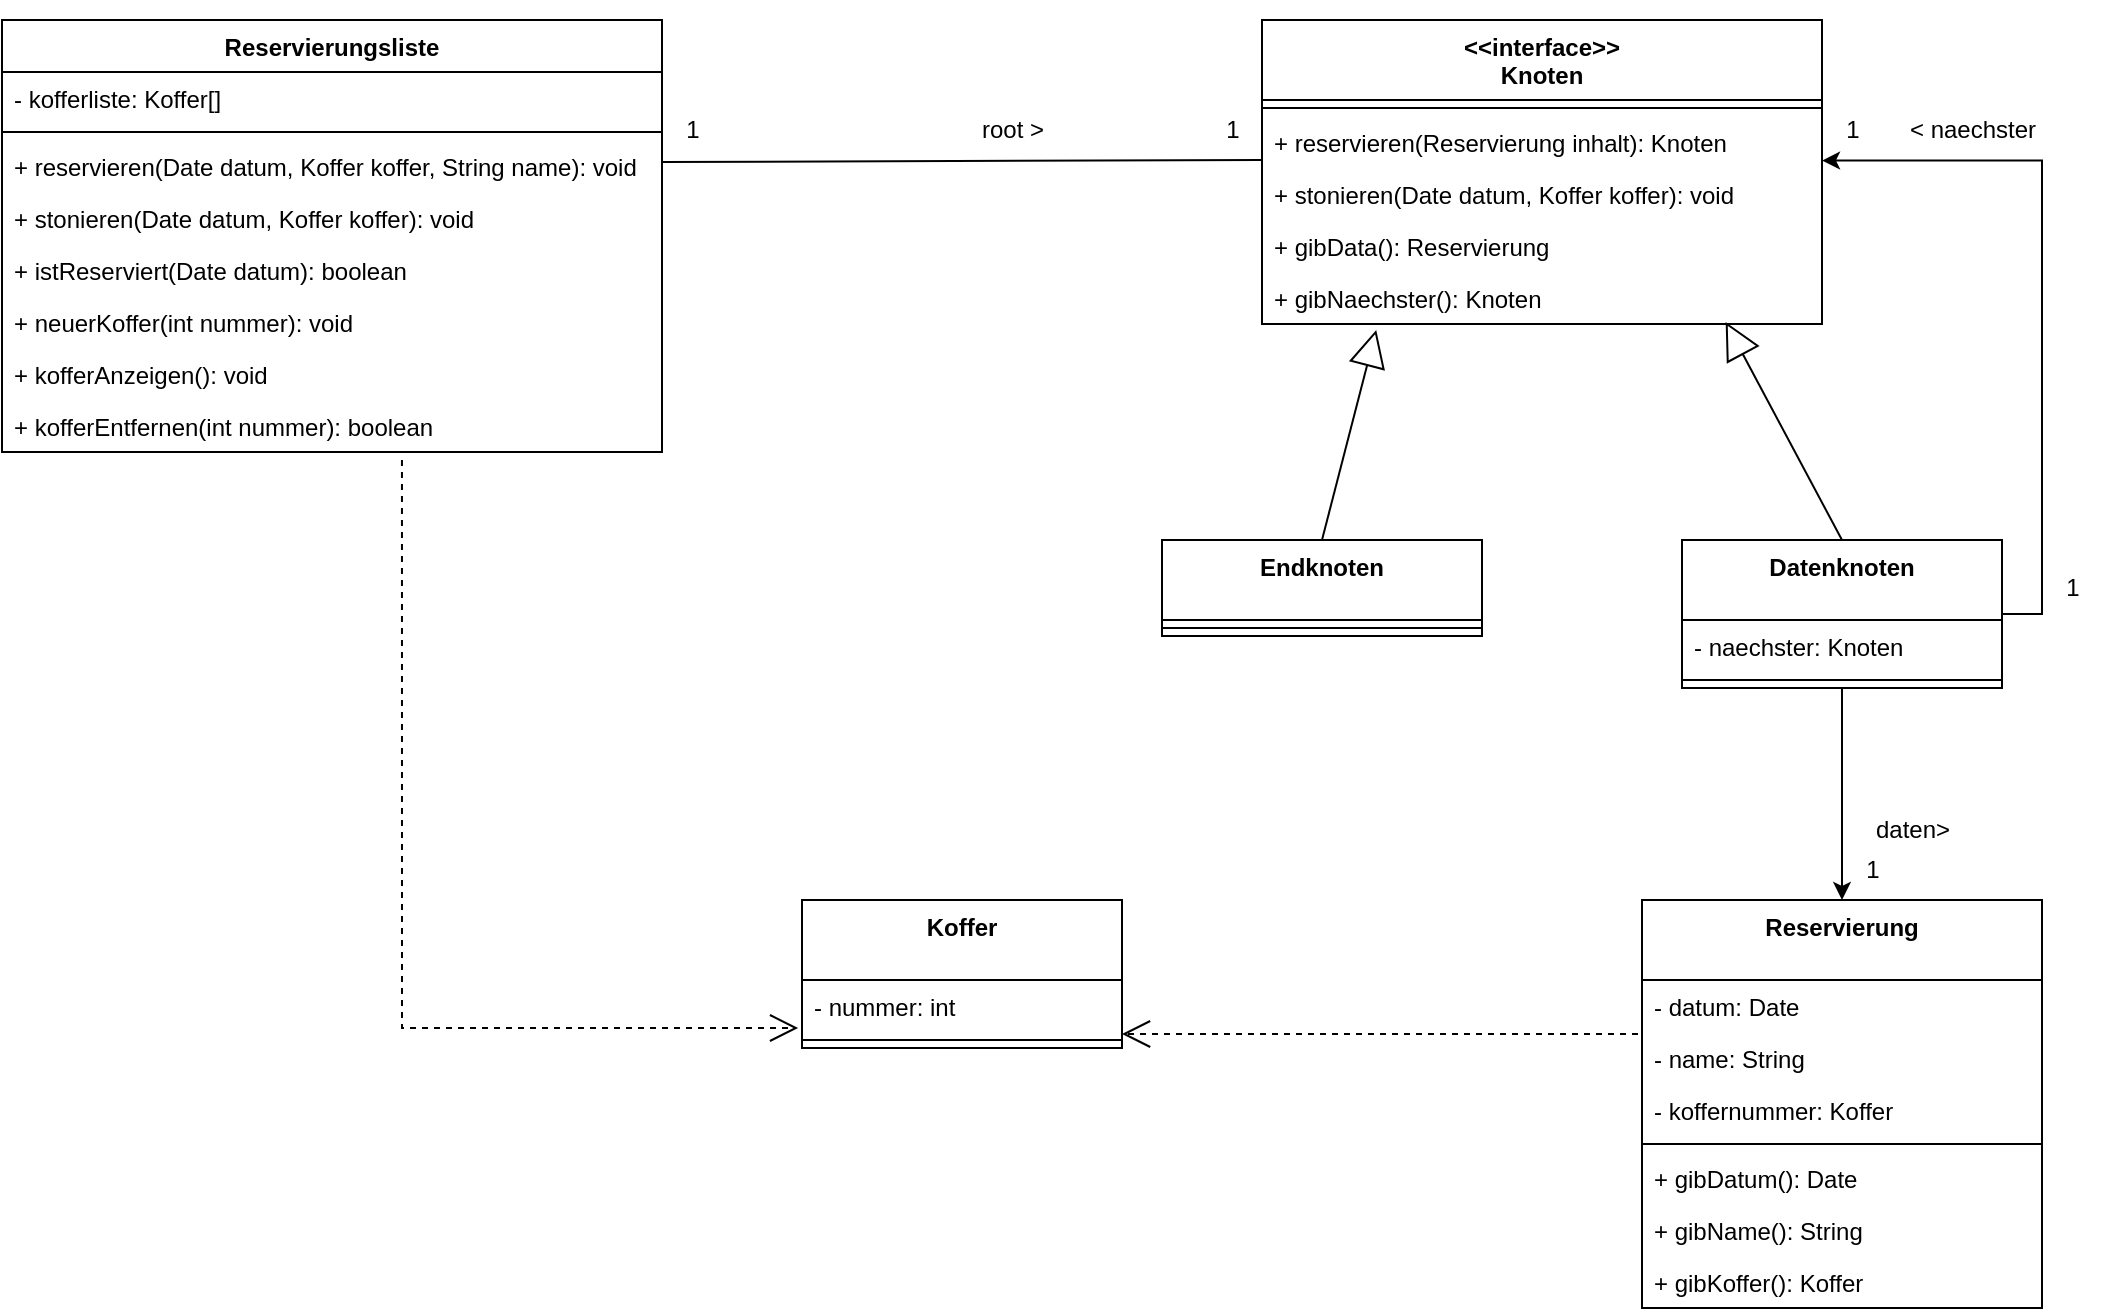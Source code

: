 <mxfile version="20.7.4" type="device"><diagram name="Seite-1" id="2Pnt4BpfulIpVQop6G8H"><mxGraphModel dx="1418" dy="828" grid="1" gridSize="10" guides="1" tooltips="1" connect="1" arrows="1" fold="1" page="1" pageScale="1" pageWidth="827" pageHeight="1169" math="0" shadow="0"><root><mxCell id="0"/><mxCell id="1" parent="0"/><mxCell id="GG09bQPDJOTjV2dfAbOx-1" value="Reservierung" style="swimlane;fontStyle=1;align=center;verticalAlign=top;childLayout=stackLayout;horizontal=1;startSize=40;horizontalStack=0;resizeParent=1;resizeParentMax=0;resizeLast=0;collapsible=1;marginBottom=0;" parent="1" vertex="1"><mxGeometry x="980" y="570" width="200" height="204" as="geometry"/></mxCell><mxCell id="GG09bQPDJOTjV2dfAbOx-2" value="- datum: Date" style="text;strokeColor=none;fillColor=none;align=left;verticalAlign=top;spacingLeft=4;spacingRight=4;overflow=hidden;rotatable=0;points=[[0,0.5],[1,0.5]];portConstraint=eastwest;" parent="GG09bQPDJOTjV2dfAbOx-1" vertex="1"><mxGeometry y="40" width="200" height="26" as="geometry"/></mxCell><mxCell id="GG09bQPDJOTjV2dfAbOx-3" value="- name: String" style="text;strokeColor=none;fillColor=none;align=left;verticalAlign=top;spacingLeft=4;spacingRight=4;overflow=hidden;rotatable=0;points=[[0,0.5],[1,0.5]];portConstraint=eastwest;" parent="GG09bQPDJOTjV2dfAbOx-1" vertex="1"><mxGeometry y="66" width="200" height="26" as="geometry"/></mxCell><mxCell id="GG09bQPDJOTjV2dfAbOx-4" value="- koffernummer: Koffer" style="text;strokeColor=none;fillColor=none;align=left;verticalAlign=top;spacingLeft=4;spacingRight=4;overflow=hidden;rotatable=0;points=[[0,0.5],[1,0.5]];portConstraint=eastwest;" parent="GG09bQPDJOTjV2dfAbOx-1" vertex="1"><mxGeometry y="92" width="200" height="26" as="geometry"/></mxCell><mxCell id="GG09bQPDJOTjV2dfAbOx-5" value="" style="line;strokeWidth=1;fillColor=none;align=left;verticalAlign=middle;spacingTop=-1;spacingLeft=3;spacingRight=3;rotatable=0;labelPosition=right;points=[];portConstraint=eastwest;strokeColor=inherit;" parent="GG09bQPDJOTjV2dfAbOx-1" vertex="1"><mxGeometry y="118" width="200" height="8" as="geometry"/></mxCell><mxCell id="GG09bQPDJOTjV2dfAbOx-6" value="+ gibDatum(): Date" style="text;strokeColor=none;fillColor=none;align=left;verticalAlign=top;spacingLeft=4;spacingRight=4;overflow=hidden;rotatable=0;points=[[0,0.5],[1,0.5]];portConstraint=eastwest;" parent="GG09bQPDJOTjV2dfAbOx-1" vertex="1"><mxGeometry y="126" width="200" height="26" as="geometry"/></mxCell><mxCell id="KlfiDYNAokehNlhyUkAq-2" value="+ gibName(): String" style="text;strokeColor=none;fillColor=none;align=left;verticalAlign=top;spacingLeft=4;spacingRight=4;overflow=hidden;rotatable=0;points=[[0,0.5],[1,0.5]];portConstraint=eastwest;" parent="GG09bQPDJOTjV2dfAbOx-1" vertex="1"><mxGeometry y="152" width="200" height="26" as="geometry"/></mxCell><mxCell id="KlfiDYNAokehNlhyUkAq-3" value="+ gibKoffer(): Koffer" style="text;strokeColor=none;fillColor=none;align=left;verticalAlign=top;spacingLeft=4;spacingRight=4;overflow=hidden;rotatable=0;points=[[0,0.5],[1,0.5]];portConstraint=eastwest;" parent="GG09bQPDJOTjV2dfAbOx-1" vertex="1"><mxGeometry y="178" width="200" height="26" as="geometry"/></mxCell><mxCell id="GG09bQPDJOTjV2dfAbOx-7" value="Reservierungsliste" style="swimlane;fontStyle=1;align=center;verticalAlign=top;childLayout=stackLayout;horizontal=1;startSize=26;horizontalStack=0;resizeParent=1;resizeParentMax=0;resizeLast=0;collapsible=1;marginBottom=0;" parent="1" vertex="1"><mxGeometry x="160" y="130" width="330" height="216" as="geometry"/></mxCell><mxCell id="GG09bQPDJOTjV2dfAbOx-8" value="- kofferliste: Koffer[]" style="text;strokeColor=none;fillColor=none;align=left;verticalAlign=top;spacingLeft=4;spacingRight=4;overflow=hidden;rotatable=0;points=[[0,0.5],[1,0.5]];portConstraint=eastwest;" parent="GG09bQPDJOTjV2dfAbOx-7" vertex="1"><mxGeometry y="26" width="330" height="26" as="geometry"/></mxCell><mxCell id="GG09bQPDJOTjV2dfAbOx-9" value="" style="line;strokeWidth=1;fillColor=none;align=left;verticalAlign=middle;spacingTop=-1;spacingLeft=3;spacingRight=3;rotatable=0;labelPosition=right;points=[];portConstraint=eastwest;strokeColor=inherit;" parent="GG09bQPDJOTjV2dfAbOx-7" vertex="1"><mxGeometry y="52" width="330" height="8" as="geometry"/></mxCell><mxCell id="GG09bQPDJOTjV2dfAbOx-10" value="+ reservieren(Date datum, Koffer koffer, String name): void" style="text;strokeColor=none;fillColor=none;align=left;verticalAlign=top;spacingLeft=4;spacingRight=4;overflow=hidden;rotatable=0;points=[[0,0.5],[1,0.5]];portConstraint=eastwest;" parent="GG09bQPDJOTjV2dfAbOx-7" vertex="1"><mxGeometry y="60" width="330" height="26" as="geometry"/></mxCell><mxCell id="GG09bQPDJOTjV2dfAbOx-11" value="+ stonieren(Date datum, Koffer koffer): void" style="text;strokeColor=none;fillColor=none;align=left;verticalAlign=top;spacingLeft=4;spacingRight=4;overflow=hidden;rotatable=0;points=[[0,0.5],[1,0.5]];portConstraint=eastwest;" parent="GG09bQPDJOTjV2dfAbOx-7" vertex="1"><mxGeometry y="86" width="330" height="26" as="geometry"/></mxCell><mxCell id="DYJYWBsRvA1DzsSXrWgL-1" value="+ istReserviert(Date datum): boolean" style="text;strokeColor=none;fillColor=none;align=left;verticalAlign=top;spacingLeft=4;spacingRight=4;overflow=hidden;rotatable=0;points=[[0,0.5],[1,0.5]];portConstraint=eastwest;" parent="GG09bQPDJOTjV2dfAbOx-7" vertex="1"><mxGeometry y="112" width="330" height="26" as="geometry"/></mxCell><mxCell id="hLVEEf-DrDABM8D7n_xX-1" value="+ neuerKoffer(int nummer): void" style="text;strokeColor=none;fillColor=none;align=left;verticalAlign=top;spacingLeft=4;spacingRight=4;overflow=hidden;rotatable=0;points=[[0,0.5],[1,0.5]];portConstraint=eastwest;" parent="GG09bQPDJOTjV2dfAbOx-7" vertex="1"><mxGeometry y="138" width="330" height="26" as="geometry"/></mxCell><mxCell id="hLVEEf-DrDABM8D7n_xX-2" value="+ kofferAnzeigen(): void" style="text;strokeColor=none;fillColor=none;align=left;verticalAlign=top;spacingLeft=4;spacingRight=4;overflow=hidden;rotatable=0;points=[[0,0.5],[1,0.5]];portConstraint=eastwest;" parent="GG09bQPDJOTjV2dfAbOx-7" vertex="1"><mxGeometry y="164" width="330" height="26" as="geometry"/></mxCell><mxCell id="hLVEEf-DrDABM8D7n_xX-3" value="+ kofferEntfernen(int nummer): boolean" style="text;strokeColor=none;fillColor=none;align=left;verticalAlign=top;spacingLeft=4;spacingRight=4;overflow=hidden;rotatable=0;points=[[0,0.5],[1,0.5]];portConstraint=eastwest;" parent="GG09bQPDJOTjV2dfAbOx-7" vertex="1"><mxGeometry y="190" width="330" height="26" as="geometry"/></mxCell><mxCell id="GG09bQPDJOTjV2dfAbOx-12" style="edgeStyle=orthogonalEdgeStyle;rounded=0;orthogonalLoop=1;jettySize=auto;html=1;exitX=0.5;exitY=1;exitDx=0;exitDy=0;entryX=0.5;entryY=0;entryDx=0;entryDy=0;" parent="1" source="GG09bQPDJOTjV2dfAbOx-13" target="GG09bQPDJOTjV2dfAbOx-1" edge="1"><mxGeometry relative="1" as="geometry"/></mxCell><mxCell id="hLVEEf-DrDABM8D7n_xX-9" style="edgeStyle=orthogonalEdgeStyle;rounded=0;orthogonalLoop=1;jettySize=auto;html=1;exitX=1;exitY=0.5;exitDx=0;exitDy=0;entryX=1;entryY=0.857;entryDx=0;entryDy=0;entryPerimeter=0;" parent="1" source="GG09bQPDJOTjV2dfAbOx-13" target="GG09bQPDJOTjV2dfAbOx-27" edge="1"><mxGeometry relative="1" as="geometry"/></mxCell><mxCell id="GG09bQPDJOTjV2dfAbOx-13" value="Datenknoten" style="swimlane;fontStyle=1;align=center;verticalAlign=top;childLayout=stackLayout;horizontal=1;startSize=40;horizontalStack=0;resizeParent=1;resizeParentMax=0;resizeLast=0;collapsible=1;marginBottom=0;" parent="1" vertex="1"><mxGeometry x="1000" y="390" width="160" height="74" as="geometry"/></mxCell><mxCell id="GG09bQPDJOTjV2dfAbOx-14" value="- naechster: Knoten" style="text;strokeColor=none;fillColor=none;align=left;verticalAlign=top;spacingLeft=4;spacingRight=4;overflow=hidden;rotatable=0;points=[[0,0.5],[1,0.5]];portConstraint=eastwest;" parent="GG09bQPDJOTjV2dfAbOx-13" vertex="1"><mxGeometry y="40" width="160" height="26" as="geometry"/></mxCell><mxCell id="GG09bQPDJOTjV2dfAbOx-15" value="" style="line;strokeWidth=1;fillColor=none;align=left;verticalAlign=middle;spacingTop=-1;spacingLeft=3;spacingRight=3;rotatable=0;labelPosition=right;points=[];portConstraint=eastwest;strokeColor=inherit;" parent="GG09bQPDJOTjV2dfAbOx-13" vertex="1"><mxGeometry y="66" width="160" height="8" as="geometry"/></mxCell><mxCell id="GG09bQPDJOTjV2dfAbOx-18" value="1" style="text;html=1;align=center;verticalAlign=middle;resizable=0;points=[];autosize=1;strokeColor=none;fillColor=none;" parent="1" vertex="1"><mxGeometry x="1050" y="120" width="30" height="30" as="geometry"/></mxCell><mxCell id="GG09bQPDJOTjV2dfAbOx-19" value="&amp;lt; naechster" style="text;html=1;align=center;verticalAlign=middle;resizable=0;points=[];autosize=1;strokeColor=none;fillColor=none;" parent="1" vertex="1"><mxGeometry x="1100" y="170" width="90" height="30" as="geometry"/></mxCell><mxCell id="GG09bQPDJOTjV2dfAbOx-20" value="Endknoten" style="swimlane;fontStyle=1;align=center;verticalAlign=top;childLayout=stackLayout;horizontal=1;startSize=40;horizontalStack=0;resizeParent=1;resizeParentMax=0;resizeLast=0;collapsible=1;marginBottom=0;" parent="1" vertex="1"><mxGeometry x="740" y="390" width="160" height="48" as="geometry"/></mxCell><mxCell id="GG09bQPDJOTjV2dfAbOx-22" value="" style="line;strokeWidth=1;fillColor=none;align=left;verticalAlign=middle;spacingTop=-1;spacingLeft=3;spacingRight=3;rotatable=0;labelPosition=right;points=[];portConstraint=eastwest;strokeColor=inherit;" parent="GG09bQPDJOTjV2dfAbOx-20" vertex="1"><mxGeometry y="40" width="160" height="8" as="geometry"/></mxCell><mxCell id="GG09bQPDJOTjV2dfAbOx-24" value="&lt;&lt;interface&gt;&gt;&#10;Knoten" style="swimlane;fontStyle=1;align=center;verticalAlign=top;childLayout=stackLayout;horizontal=1;startSize=40;horizontalStack=0;resizeParent=1;resizeParentMax=0;resizeLast=0;collapsible=1;marginBottom=0;" parent="1" vertex="1"><mxGeometry x="790" y="130" width="280" height="152" as="geometry"/></mxCell><mxCell id="GG09bQPDJOTjV2dfAbOx-26" value="" style="line;strokeWidth=1;fillColor=none;align=left;verticalAlign=middle;spacingTop=-1;spacingLeft=3;spacingRight=3;rotatable=0;labelPosition=right;points=[];portConstraint=eastwest;strokeColor=inherit;" parent="GG09bQPDJOTjV2dfAbOx-24" vertex="1"><mxGeometry y="40" width="280" height="8" as="geometry"/></mxCell><mxCell id="GG09bQPDJOTjV2dfAbOx-27" value="+ reservieren(Reservierung inhalt): Knoten" style="text;strokeColor=none;fillColor=none;align=left;verticalAlign=top;spacingLeft=4;spacingRight=4;overflow=hidden;rotatable=0;points=[[0,0.5],[1,0.5]];portConstraint=eastwest;" parent="GG09bQPDJOTjV2dfAbOx-24" vertex="1"><mxGeometry y="48" width="280" height="26" as="geometry"/></mxCell><mxCell id="hLVEEf-DrDABM8D7n_xX-4" value="+ stonieren(Date datum, Koffer koffer): void" style="text;strokeColor=none;fillColor=none;align=left;verticalAlign=top;spacingLeft=4;spacingRight=4;overflow=hidden;rotatable=0;points=[[0,0.5],[1,0.5]];portConstraint=eastwest;" parent="GG09bQPDJOTjV2dfAbOx-24" vertex="1"><mxGeometry y="74" width="280" height="26" as="geometry"/></mxCell><mxCell id="hLVEEf-DrDABM8D7n_xX-5" value="+ gibData(): Reservierung" style="text;strokeColor=none;fillColor=none;align=left;verticalAlign=top;spacingLeft=4;spacingRight=4;overflow=hidden;rotatable=0;points=[[0,0.5],[1,0.5]];portConstraint=eastwest;" parent="GG09bQPDJOTjV2dfAbOx-24" vertex="1"><mxGeometry y="100" width="280" height="26" as="geometry"/></mxCell><mxCell id="hLVEEf-DrDABM8D7n_xX-6" value="+ gibNaechster(): Knoten" style="text;strokeColor=none;fillColor=none;align=left;verticalAlign=top;spacingLeft=4;spacingRight=4;overflow=hidden;rotatable=0;points=[[0,0.5],[1,0.5]];portConstraint=eastwest;" parent="GG09bQPDJOTjV2dfAbOx-24" vertex="1"><mxGeometry y="126" width="280" height="26" as="geometry"/></mxCell><mxCell id="GG09bQPDJOTjV2dfAbOx-28" value="" style="endArrow=block;endSize=16;endFill=0;html=1;rounded=0;exitX=0.5;exitY=0;exitDx=0;exitDy=0;entryX=0.204;entryY=1.115;entryDx=0;entryDy=0;entryPerimeter=0;" parent="1" source="GG09bQPDJOTjV2dfAbOx-20" target="hLVEEf-DrDABM8D7n_xX-6" edge="1"><mxGeometry width="160" relative="1" as="geometry"><mxPoint x="670" y="324.0" as="sourcePoint"/><mxPoint x="830" y="250.0" as="targetPoint"/></mxGeometry></mxCell><mxCell id="GG09bQPDJOTjV2dfAbOx-29" value="" style="endArrow=block;endSize=16;endFill=0;html=1;rounded=0;exitX=0.5;exitY=0;exitDx=0;exitDy=0;entryX=0.828;entryY=0.962;entryDx=0;entryDy=0;entryPerimeter=0;" parent="1" source="GG09bQPDJOTjV2dfAbOx-13" target="hLVEEf-DrDABM8D7n_xX-6" edge="1"><mxGeometry width="160" relative="1" as="geometry"><mxPoint x="850" y="320" as="sourcePoint"/><mxPoint x="927.76" y="242.002" as="targetPoint"/></mxGeometry></mxCell><mxCell id="GG09bQPDJOTjV2dfAbOx-30" value="root &amp;gt;" style="text;html=1;align=center;verticalAlign=middle;resizable=0;points=[];autosize=1;strokeColor=none;fillColor=none;" parent="1" vertex="1"><mxGeometry x="640" y="170" width="50" height="30" as="geometry"/></mxCell><mxCell id="GG09bQPDJOTjV2dfAbOx-31" value="1" style="text;html=1;align=center;verticalAlign=middle;resizable=0;points=[];autosize=1;strokeColor=none;fillColor=none;" parent="1" vertex="1"><mxGeometry x="760" y="170" width="30" height="30" as="geometry"/></mxCell><mxCell id="GG09bQPDJOTjV2dfAbOx-32" value="daten&amp;gt;" style="text;html=1;align=center;verticalAlign=middle;resizable=0;points=[];autosize=1;strokeColor=none;fillColor=none;" parent="1" vertex="1"><mxGeometry x="1085" y="520" width="60" height="30" as="geometry"/></mxCell><mxCell id="GG09bQPDJOTjV2dfAbOx-33" value="1" style="text;html=1;align=center;verticalAlign=middle;resizable=0;points=[];autosize=1;strokeColor=none;fillColor=none;" parent="1" vertex="1"><mxGeometry x="1080" y="540" width="30" height="30" as="geometry"/></mxCell><mxCell id="GG09bQPDJOTjV2dfAbOx-34" value="Koffer" style="swimlane;fontStyle=1;align=center;verticalAlign=top;childLayout=stackLayout;horizontal=1;startSize=40;horizontalStack=0;resizeParent=1;resizeParentMax=0;resizeLast=0;collapsible=1;marginBottom=0;" parent="1" vertex="1"><mxGeometry x="560" y="570" width="160" height="74" as="geometry"/></mxCell><mxCell id="GG09bQPDJOTjV2dfAbOx-35" value="- nummer: int" style="text;strokeColor=none;fillColor=none;align=left;verticalAlign=top;spacingLeft=4;spacingRight=4;overflow=hidden;rotatable=0;points=[[0,0.5],[1,0.5]];portConstraint=eastwest;" parent="GG09bQPDJOTjV2dfAbOx-34" vertex="1"><mxGeometry y="40" width="160" height="26" as="geometry"/></mxCell><mxCell id="GG09bQPDJOTjV2dfAbOx-36" value="" style="line;strokeWidth=1;fillColor=none;align=left;verticalAlign=middle;spacingTop=-1;spacingLeft=3;spacingRight=3;rotatable=0;labelPosition=right;points=[];portConstraint=eastwest;strokeColor=inherit;" parent="GG09bQPDJOTjV2dfAbOx-34" vertex="1"><mxGeometry y="66" width="160" height="8" as="geometry"/></mxCell><mxCell id="GG09bQPDJOTjV2dfAbOx-39" value="1" style="text;html=1;align=center;verticalAlign=middle;resizable=0;points=[];autosize=1;strokeColor=none;fillColor=none;" parent="1" vertex="1"><mxGeometry x="490" y="170" width="30" height="30" as="geometry"/></mxCell><mxCell id="GG09bQPDJOTjV2dfAbOx-40" value="" style="endArrow=none;html=1;rounded=0;" parent="1" edge="1"><mxGeometry width="50" height="50" relative="1" as="geometry"><mxPoint x="490" y="201" as="sourcePoint"/><mxPoint x="790" y="200" as="targetPoint"/></mxGeometry></mxCell><mxCell id="hLVEEf-DrDABM8D7n_xX-10" value="1" style="text;html=1;align=center;verticalAlign=middle;resizable=0;points=[];autosize=1;strokeColor=none;fillColor=none;" parent="1" vertex="1"><mxGeometry x="1070" y="170" width="30" height="30" as="geometry"/></mxCell><mxCell id="hLVEEf-DrDABM8D7n_xX-11" value="1" style="text;html=1;align=center;verticalAlign=middle;resizable=0;points=[];autosize=1;strokeColor=none;fillColor=none;" parent="1" vertex="1"><mxGeometry x="1180" y="399" width="30" height="30" as="geometry"/></mxCell><mxCell id="hLVEEf-DrDABM8D7n_xX-12" value="" style="endArrow=open;endSize=12;dashed=1;html=1;rounded=0;exitX=-0.01;exitY=0.038;exitDx=0;exitDy=0;exitPerimeter=0;" parent="1" source="GG09bQPDJOTjV2dfAbOx-3" edge="1"><mxGeometry width="160" relative="1" as="geometry"><mxPoint x="750" y="460" as="sourcePoint"/><mxPoint x="720" y="637" as="targetPoint"/></mxGeometry></mxCell><mxCell id="hLVEEf-DrDABM8D7n_xX-13" value="" style="endArrow=open;endSize=12;dashed=1;html=1;rounded=0;exitX=0.606;exitY=1.154;exitDx=0;exitDy=0;exitPerimeter=0;entryX=-0.012;entryY=0.923;entryDx=0;entryDy=0;entryPerimeter=0;" parent="1" source="hLVEEf-DrDABM8D7n_xX-3" target="GG09bQPDJOTjV2dfAbOx-35" edge="1"><mxGeometry width="160" relative="1" as="geometry"><mxPoint x="488" y="549.998" as="sourcePoint"/><mxPoint x="230" y="550.01" as="targetPoint"/><Array as="points"><mxPoint x="360" y="634"/></Array></mxGeometry></mxCell></root></mxGraphModel></diagram></mxfile>